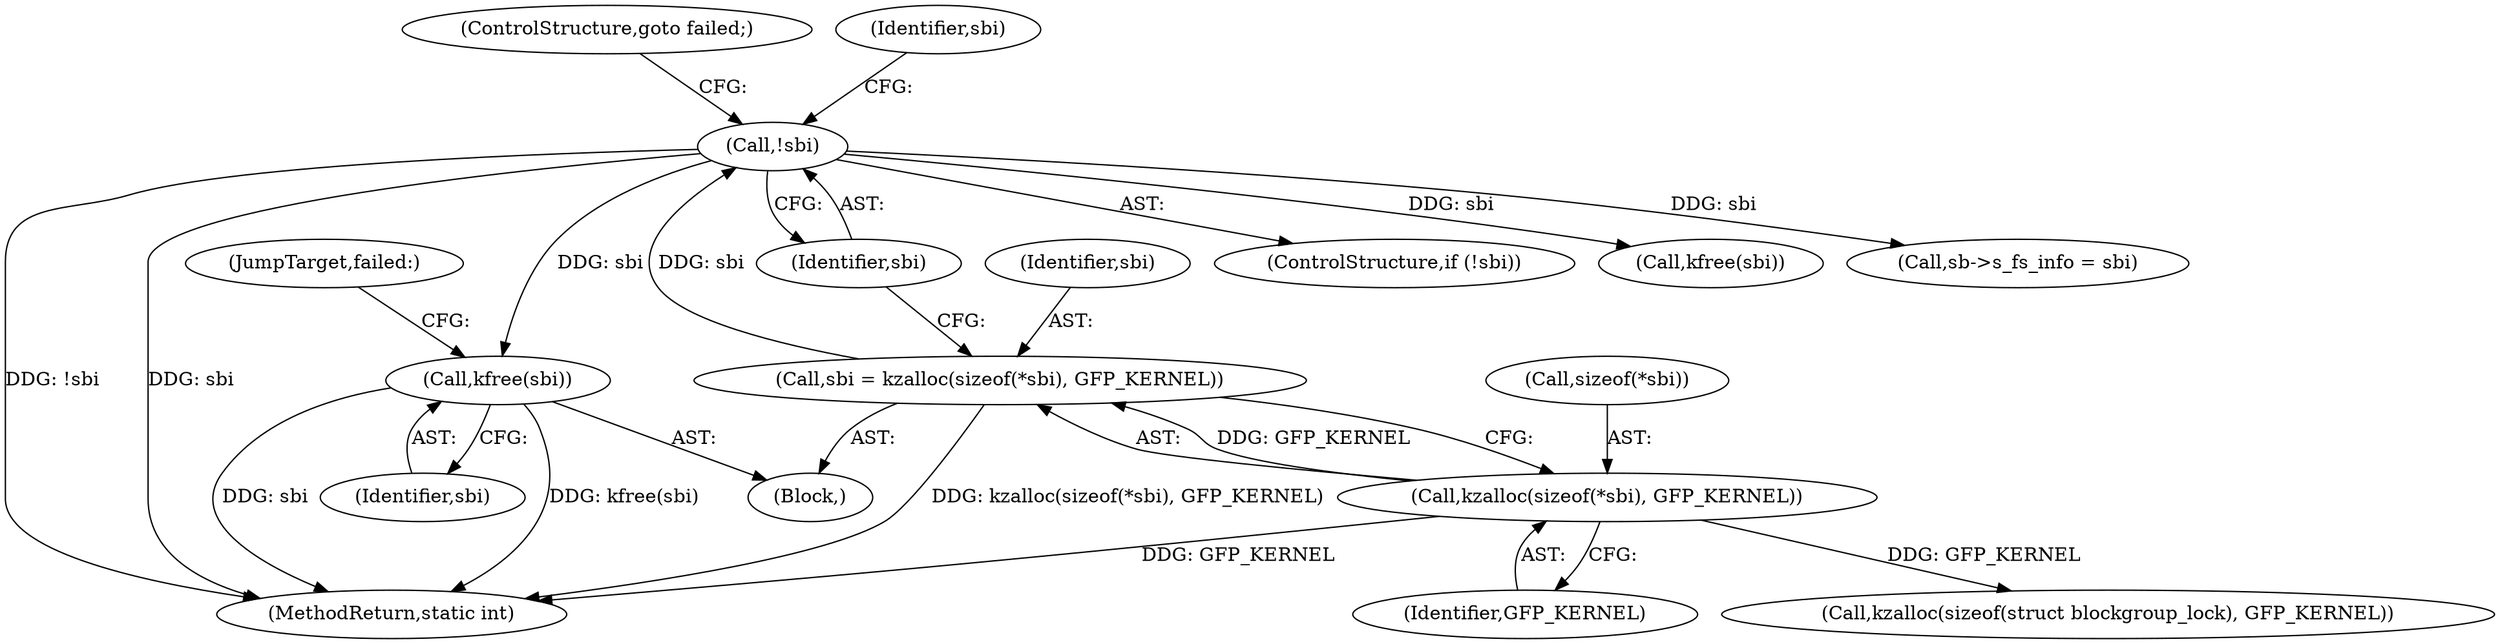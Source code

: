 digraph "0_linux_be0726d33cb8f411945884664924bed3cb8c70ee_0@API" {
"1001377" [label="(Call,kfree(sbi))"];
"1000157" [label="(Call,!sbi)"];
"1000149" [label="(Call,sbi = kzalloc(sizeof(*sbi), GFP_KERNEL))"];
"1000151" [label="(Call,kzalloc(sizeof(*sbi), GFP_KERNEL))"];
"1000155" [label="(Identifier,GFP_KERNEL)"];
"1001382" [label="(MethodReturn,static int)"];
"1001377" [label="(Call,kfree(sbi))"];
"1000156" [label="(ControlStructure,if (!sbi))"];
"1000151" [label="(Call,kzalloc(sizeof(*sbi), GFP_KERNEL))"];
"1000113" [label="(Block,)"];
"1001379" [label="(JumpTarget,failed:)"];
"1001378" [label="(Identifier,sbi)"];
"1000174" [label="(Call,kfree(sbi))"];
"1000158" [label="(Identifier,sbi)"];
"1000177" [label="(Call,sb->s_fs_info = sbi)"];
"1000150" [label="(Identifier,sbi)"];
"1000152" [label="(Call,sizeof(*sbi))"];
"1000159" [label="(ControlStructure,goto failed;)"];
"1000164" [label="(Call,kzalloc(sizeof(struct blockgroup_lock), GFP_KERNEL))"];
"1000157" [label="(Call,!sbi)"];
"1000149" [label="(Call,sbi = kzalloc(sizeof(*sbi), GFP_KERNEL))"];
"1000162" [label="(Identifier,sbi)"];
"1001377" -> "1000113"  [label="AST: "];
"1001377" -> "1001378"  [label="CFG: "];
"1001378" -> "1001377"  [label="AST: "];
"1001379" -> "1001377"  [label="CFG: "];
"1001377" -> "1001382"  [label="DDG: kfree(sbi)"];
"1001377" -> "1001382"  [label="DDG: sbi"];
"1000157" -> "1001377"  [label="DDG: sbi"];
"1000157" -> "1000156"  [label="AST: "];
"1000157" -> "1000158"  [label="CFG: "];
"1000158" -> "1000157"  [label="AST: "];
"1000159" -> "1000157"  [label="CFG: "];
"1000162" -> "1000157"  [label="CFG: "];
"1000157" -> "1001382"  [label="DDG: !sbi"];
"1000157" -> "1001382"  [label="DDG: sbi"];
"1000149" -> "1000157"  [label="DDG: sbi"];
"1000157" -> "1000174"  [label="DDG: sbi"];
"1000157" -> "1000177"  [label="DDG: sbi"];
"1000149" -> "1000113"  [label="AST: "];
"1000149" -> "1000151"  [label="CFG: "];
"1000150" -> "1000149"  [label="AST: "];
"1000151" -> "1000149"  [label="AST: "];
"1000158" -> "1000149"  [label="CFG: "];
"1000149" -> "1001382"  [label="DDG: kzalloc(sizeof(*sbi), GFP_KERNEL)"];
"1000151" -> "1000149"  [label="DDG: GFP_KERNEL"];
"1000151" -> "1000155"  [label="CFG: "];
"1000152" -> "1000151"  [label="AST: "];
"1000155" -> "1000151"  [label="AST: "];
"1000151" -> "1001382"  [label="DDG: GFP_KERNEL"];
"1000151" -> "1000164"  [label="DDG: GFP_KERNEL"];
}

